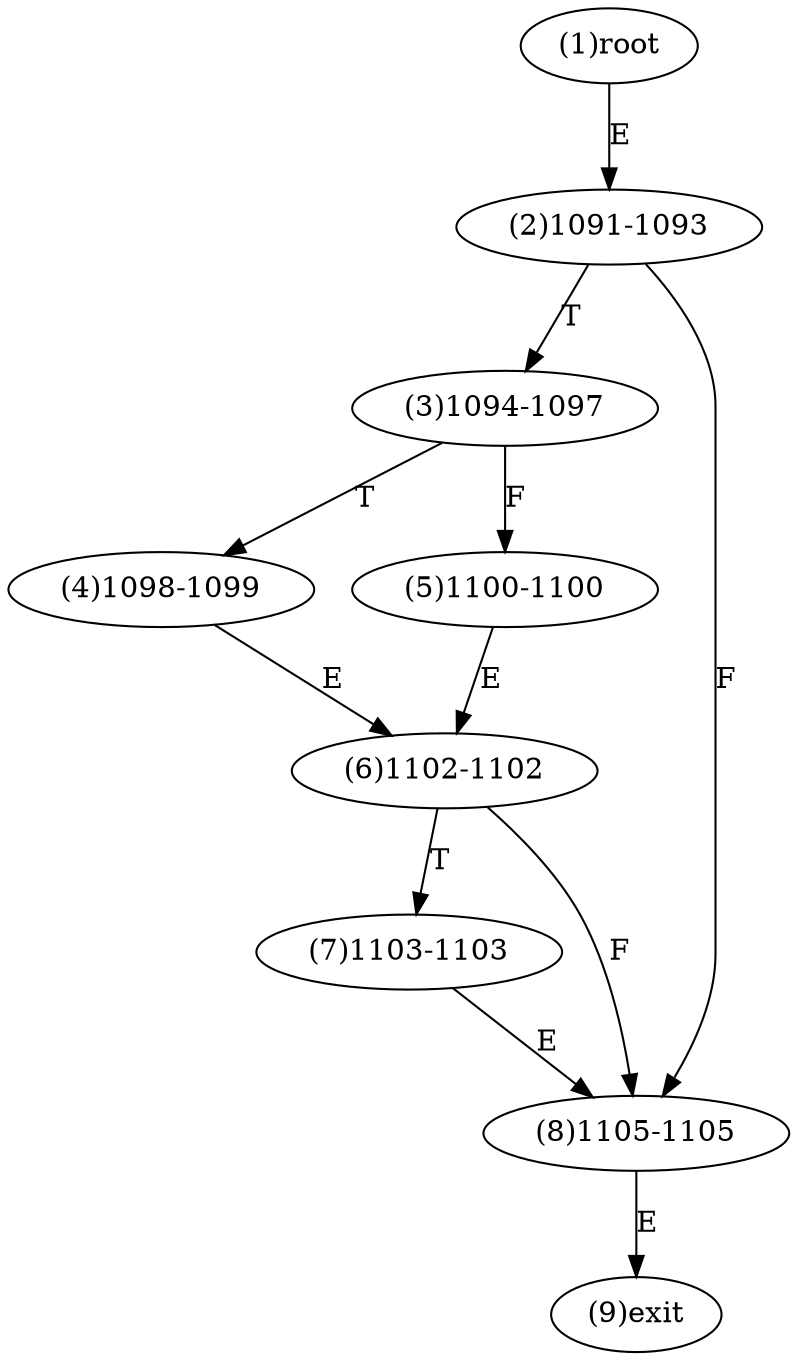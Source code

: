 digraph "" { 
1[ label="(1)root"];
2[ label="(2)1091-1093"];
3[ label="(3)1094-1097"];
4[ label="(4)1098-1099"];
5[ label="(5)1100-1100"];
6[ label="(6)1102-1102"];
7[ label="(7)1103-1103"];
8[ label="(8)1105-1105"];
9[ label="(9)exit"];
1->2[ label="E"];
2->8[ label="F"];
2->3[ label="T"];
3->5[ label="F"];
3->4[ label="T"];
4->6[ label="E"];
5->6[ label="E"];
6->8[ label="F"];
6->7[ label="T"];
7->8[ label="E"];
8->9[ label="E"];
}